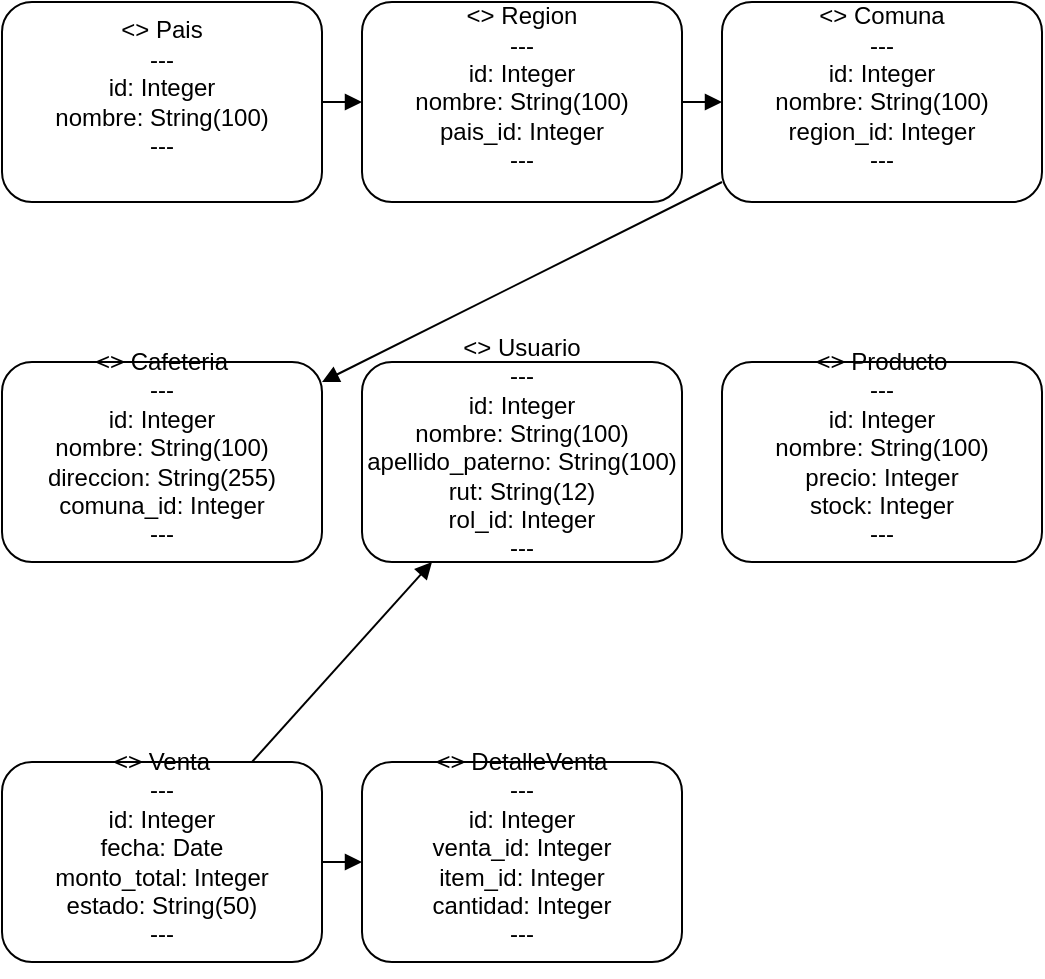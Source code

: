 <mxfile><diagram name="ClassDiagram"><mxGraphModel dx="593" dy="602" grid="1" gridSize="10" guides="1" tooltips="1" connect="1" arrows="1" fold="1" page="1" pageScale="1" pageWidth="827" pageHeight="1169" math="0"><root><mxCell id="0" /><mxCell id="1" parent="0" /><mxCell id="Pais" value="&lt;&lt;class&gt;&gt; Pais&#10;---&#10;id: Integer&#10;nombre: String(100)&#10;---&#10;" style="rounded=1;whiteSpace=wrap;html=1;" vertex="1" parent="1"><mxGeometry x="20" y="20" width="160" height="100" as="geometry" /></mxCell><mxCell id="Region" value="&lt;&lt;class&gt;&gt; Region&#10;---&#10;id: Integer&#10;nombre: String(100)&#10;pais_id: Integer&#10;---&#10;" style="rounded=1;whiteSpace=wrap;html=1;" vertex="1" parent="1"><mxGeometry x="200" y="20" width="160" height="100" as="geometry" /></mxCell><mxCell id="Comuna" value="&lt;&lt;class&gt;&gt; Comuna&#10;---&#10;id: Integer&#10;nombre: String(100)&#10;region_id: Integer&#10;---&#10;" style="rounded=1;whiteSpace=wrap;html=1;" vertex="1" parent="1"><mxGeometry x="380" y="20" width="160" height="100" as="geometry" /></mxCell><mxCell id="Cafeteria" value="&lt;&lt;class&gt;&gt; Cafeteria&#10;---&#10;id: Integer&#10;nombre: String(100)&#10;direccion: String(255)&#10;comuna_id: Integer&#10;---&#10;" style="rounded=1;whiteSpace=wrap;html=1;" vertex="1" parent="1"><mxGeometry x="20" y="200" width="160" height="100" as="geometry" /></mxCell><mxCell id="Usuario" value="&lt;&lt;class&gt;&gt; Usuario&#10;---&#10;id: Integer&#10;nombre: String(100)&#10;apellido_paterno: String(100)&#10;rut: String(12)&#10;rol_id: Integer&#10;---&#10;" style="rounded=1;whiteSpace=wrap;html=1;" vertex="1" parent="1"><mxGeometry x="200" y="200" width="160" height="100" as="geometry" /></mxCell><mxCell id="Producto" value="&lt;&lt;class&gt;&gt; Producto&#10;---&#10;id: Integer&#10;nombre: String(100)&#10;precio: Integer&#10;stock: Integer&#10;---&#10;" style="rounded=1;whiteSpace=wrap;html=1;" vertex="1" parent="1"><mxGeometry x="380" y="200" width="160" height="100" as="geometry" /></mxCell><mxCell id="Venta" value="&lt;&lt;class&gt;&gt; Venta&#10;---&#10;id: Integer&#10;fecha: Date&#10;monto_total: Integer&#10;estado: String(50)&#10;---&#10;" style="rounded=1;whiteSpace=wrap;html=1;" vertex="1" parent="1"><mxGeometry x="20" y="400" width="160" height="100" as="geometry" /></mxCell><mxCell id="DetalleVenta" value="&lt;&lt;class&gt;&gt; DetalleVenta&#10;---&#10;id: Integer&#10;venta_id: Integer&#10;item_id: Integer&#10;cantidad: Integer&#10;---&#10;" style="rounded=1;whiteSpace=wrap;html=1;" vertex="1" parent="1"><mxGeometry x="200" y="400" width="160" height="100" as="geometry" /></mxCell><mxCell id="Pais-Region" edge="1" source="Pais" target="Region" parent="1" style="endArrow=block;endFill=1;"><mxGeometry relative="1" as="geometry" /></mxCell><mxCell id="Region-Comuna" edge="1" source="Region" target="Comuna" parent="1" style="endArrow=block;endFill=1;"><mxGeometry relative="1" as="geometry" /></mxCell><mxCell id="Comuna-Cafeteria" edge="1" source="Comuna" target="Cafeteria" parent="1" style="endArrow=block;endFill=1;"><mxGeometry relative="1" as="geometry" /></mxCell><mxCell id="Usuario-Rol" edge="1" source="Usuario" target="Rol" parent="1" style="endArrow=block;endFill=1;"><mxGeometry relative="1" as="geometry" /></mxCell><mxCell id="Usuario-Beneficio" edge="1" source="Usuario" target="Beneficio" parent="1" style="endArrow=block;endFill=1;"><mxGeometry relative="1" as="geometry" /></mxCell><mxCell id="Producto-CategoriaProducto" edge="1" source="Producto" target="CategoriaProducto" parent="1" style="endArrow=block;endFill=1;"><mxGeometry relative="1" as="geometry" /></mxCell><mxCell id="Producto-ComboMenu" edge="1" source="Producto" target="ComboMenu" parent="1" style="endArrow=block;endFill=1;"><mxGeometry relative="1" as="geometry" /></mxCell><mxCell id="Venta-Usuario" edge="1" source="Venta" target="Usuario" parent="1" style="endArrow=block;endFill=1;"><mxGeometry relative="1" as="geometry" /></mxCell><mxCell id="Venta-DetalleVenta" edge="1" source="Venta" target="DetalleVenta" parent="1" style="endArrow=block;endFill=1;"><mxGeometry relative="1" as="geometry" /></mxCell></root></mxGraphModel></diagram></mxfile>
